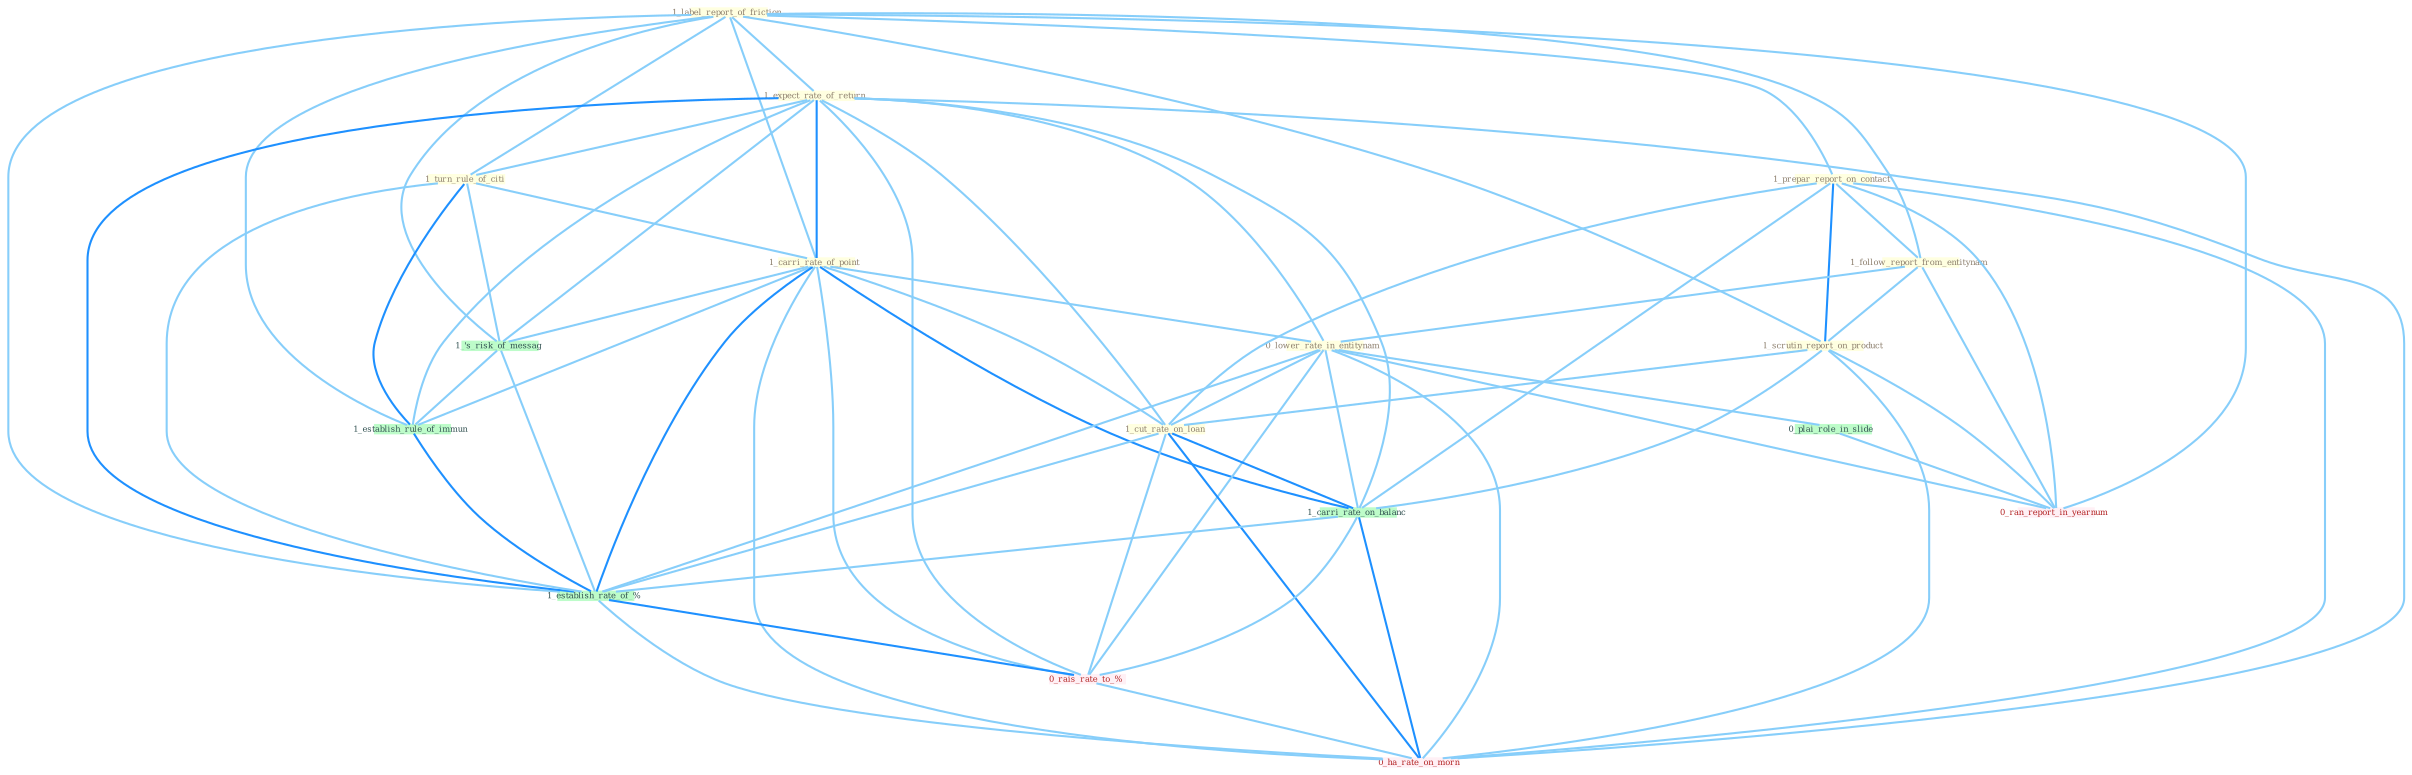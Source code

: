 Graph G{ 
    node
    [shape=polygon,style=filled,width=.5,height=.06,color="#BDFCC9",fixedsize=true,fontsize=4,
    fontcolor="#2f4f4f"];
    {node
    [color="#ffffe0", fontcolor="#8b7d6b"] "1_label_report_of_friction " "1_expect_rate_of_return " "1_turn_rule_of_citi " "1_prepar_report_on_contact " "1_carri_rate_of_point " "1_follow_report_from_entitynam " "1_scrutin_report_on_product " "0_lower_rate_in_entitynam " "1_cut_rate_on_loan "}
{node [color="#fff0f5", fontcolor="#b22222"] "0_ran_report_in_yearnum " "0_rais_rate_to_% " "0_ha_rate_on_morn "}
edge [color="#B0E2FF"];

	"1_label_report_of_friction " -- "1_expect_rate_of_return " [w="1", color="#87cefa" ];
	"1_label_report_of_friction " -- "1_turn_rule_of_citi " [w="1", color="#87cefa" ];
	"1_label_report_of_friction " -- "1_prepar_report_on_contact " [w="1", color="#87cefa" ];
	"1_label_report_of_friction " -- "1_carri_rate_of_point " [w="1", color="#87cefa" ];
	"1_label_report_of_friction " -- "1_follow_report_from_entitynam " [w="1", color="#87cefa" ];
	"1_label_report_of_friction " -- "1_scrutin_report_on_product " [w="1", color="#87cefa" ];
	"1_label_report_of_friction " -- "1_'s_risk_of_messag " [w="1", color="#87cefa" ];
	"1_label_report_of_friction " -- "0_ran_report_in_yearnum " [w="1", color="#87cefa" ];
	"1_label_report_of_friction " -- "1_establish_rule_of_immun " [w="1", color="#87cefa" ];
	"1_label_report_of_friction " -- "1_establish_rate_of_% " [w="1", color="#87cefa" ];
	"1_expect_rate_of_return " -- "1_turn_rule_of_citi " [w="1", color="#87cefa" ];
	"1_expect_rate_of_return " -- "1_carri_rate_of_point " [w="2", color="#1e90ff" , len=0.8];
	"1_expect_rate_of_return " -- "0_lower_rate_in_entitynam " [w="1", color="#87cefa" ];
	"1_expect_rate_of_return " -- "1_cut_rate_on_loan " [w="1", color="#87cefa" ];
	"1_expect_rate_of_return " -- "1_carri_rate_on_balanc " [w="1", color="#87cefa" ];
	"1_expect_rate_of_return " -- "1_'s_risk_of_messag " [w="1", color="#87cefa" ];
	"1_expect_rate_of_return " -- "1_establish_rule_of_immun " [w="1", color="#87cefa" ];
	"1_expect_rate_of_return " -- "1_establish_rate_of_% " [w="2", color="#1e90ff" , len=0.8];
	"1_expect_rate_of_return " -- "0_rais_rate_to_% " [w="1", color="#87cefa" ];
	"1_expect_rate_of_return " -- "0_ha_rate_on_morn " [w="1", color="#87cefa" ];
	"1_turn_rule_of_citi " -- "1_carri_rate_of_point " [w="1", color="#87cefa" ];
	"1_turn_rule_of_citi " -- "1_'s_risk_of_messag " [w="1", color="#87cefa" ];
	"1_turn_rule_of_citi " -- "1_establish_rule_of_immun " [w="2", color="#1e90ff" , len=0.8];
	"1_turn_rule_of_citi " -- "1_establish_rate_of_% " [w="1", color="#87cefa" ];
	"1_prepar_report_on_contact " -- "1_follow_report_from_entitynam " [w="1", color="#87cefa" ];
	"1_prepar_report_on_contact " -- "1_scrutin_report_on_product " [w="2", color="#1e90ff" , len=0.8];
	"1_prepar_report_on_contact " -- "1_cut_rate_on_loan " [w="1", color="#87cefa" ];
	"1_prepar_report_on_contact " -- "1_carri_rate_on_balanc " [w="1", color="#87cefa" ];
	"1_prepar_report_on_contact " -- "0_ran_report_in_yearnum " [w="1", color="#87cefa" ];
	"1_prepar_report_on_contact " -- "0_ha_rate_on_morn " [w="1", color="#87cefa" ];
	"1_carri_rate_of_point " -- "0_lower_rate_in_entitynam " [w="1", color="#87cefa" ];
	"1_carri_rate_of_point " -- "1_cut_rate_on_loan " [w="1", color="#87cefa" ];
	"1_carri_rate_of_point " -- "1_carri_rate_on_balanc " [w="2", color="#1e90ff" , len=0.8];
	"1_carri_rate_of_point " -- "1_'s_risk_of_messag " [w="1", color="#87cefa" ];
	"1_carri_rate_of_point " -- "1_establish_rule_of_immun " [w="1", color="#87cefa" ];
	"1_carri_rate_of_point " -- "1_establish_rate_of_% " [w="2", color="#1e90ff" , len=0.8];
	"1_carri_rate_of_point " -- "0_rais_rate_to_% " [w="1", color="#87cefa" ];
	"1_carri_rate_of_point " -- "0_ha_rate_on_morn " [w="1", color="#87cefa" ];
	"1_follow_report_from_entitynam " -- "1_scrutin_report_on_product " [w="1", color="#87cefa" ];
	"1_follow_report_from_entitynam " -- "0_lower_rate_in_entitynam " [w="1", color="#87cefa" ];
	"1_follow_report_from_entitynam " -- "0_ran_report_in_yearnum " [w="1", color="#87cefa" ];
	"1_scrutin_report_on_product " -- "1_cut_rate_on_loan " [w="1", color="#87cefa" ];
	"1_scrutin_report_on_product " -- "1_carri_rate_on_balanc " [w="1", color="#87cefa" ];
	"1_scrutin_report_on_product " -- "0_ran_report_in_yearnum " [w="1", color="#87cefa" ];
	"1_scrutin_report_on_product " -- "0_ha_rate_on_morn " [w="1", color="#87cefa" ];
	"0_lower_rate_in_entitynam " -- "1_cut_rate_on_loan " [w="1", color="#87cefa" ];
	"0_lower_rate_in_entitynam " -- "0_plai_role_in_slide " [w="1", color="#87cefa" ];
	"0_lower_rate_in_entitynam " -- "1_carri_rate_on_balanc " [w="1", color="#87cefa" ];
	"0_lower_rate_in_entitynam " -- "0_ran_report_in_yearnum " [w="1", color="#87cefa" ];
	"0_lower_rate_in_entitynam " -- "1_establish_rate_of_% " [w="1", color="#87cefa" ];
	"0_lower_rate_in_entitynam " -- "0_rais_rate_to_% " [w="1", color="#87cefa" ];
	"0_lower_rate_in_entitynam " -- "0_ha_rate_on_morn " [w="1", color="#87cefa" ];
	"1_cut_rate_on_loan " -- "1_carri_rate_on_balanc " [w="2", color="#1e90ff" , len=0.8];
	"1_cut_rate_on_loan " -- "1_establish_rate_of_% " [w="1", color="#87cefa" ];
	"1_cut_rate_on_loan " -- "0_rais_rate_to_% " [w="1", color="#87cefa" ];
	"1_cut_rate_on_loan " -- "0_ha_rate_on_morn " [w="2", color="#1e90ff" , len=0.8];
	"0_plai_role_in_slide " -- "0_ran_report_in_yearnum " [w="1", color="#87cefa" ];
	"1_carri_rate_on_balanc " -- "1_establish_rate_of_% " [w="1", color="#87cefa" ];
	"1_carri_rate_on_balanc " -- "0_rais_rate_to_% " [w="1", color="#87cefa" ];
	"1_carri_rate_on_balanc " -- "0_ha_rate_on_morn " [w="2", color="#1e90ff" , len=0.8];
	"1_'s_risk_of_messag " -- "1_establish_rule_of_immun " [w="1", color="#87cefa" ];
	"1_'s_risk_of_messag " -- "1_establish_rate_of_% " [w="1", color="#87cefa" ];
	"1_establish_rule_of_immun " -- "1_establish_rate_of_% " [w="2", color="#1e90ff" , len=0.8];
	"1_establish_rate_of_% " -- "0_rais_rate_to_% " [w="2", color="#1e90ff" , len=0.8];
	"1_establish_rate_of_% " -- "0_ha_rate_on_morn " [w="1", color="#87cefa" ];
	"0_rais_rate_to_% " -- "0_ha_rate_on_morn " [w="1", color="#87cefa" ];
}